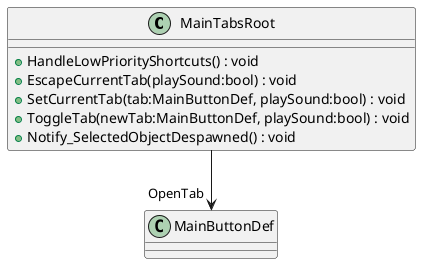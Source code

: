 @startuml
class MainTabsRoot {
    + HandleLowPriorityShortcuts() : void
    + EscapeCurrentTab(playSound:bool) : void
    + SetCurrentTab(tab:MainButtonDef, playSound:bool) : void
    + ToggleTab(newTab:MainButtonDef, playSound:bool) : void
    + Notify_SelectedObjectDespawned() : void
}
MainTabsRoot --> "OpenTab" MainButtonDef
@enduml
